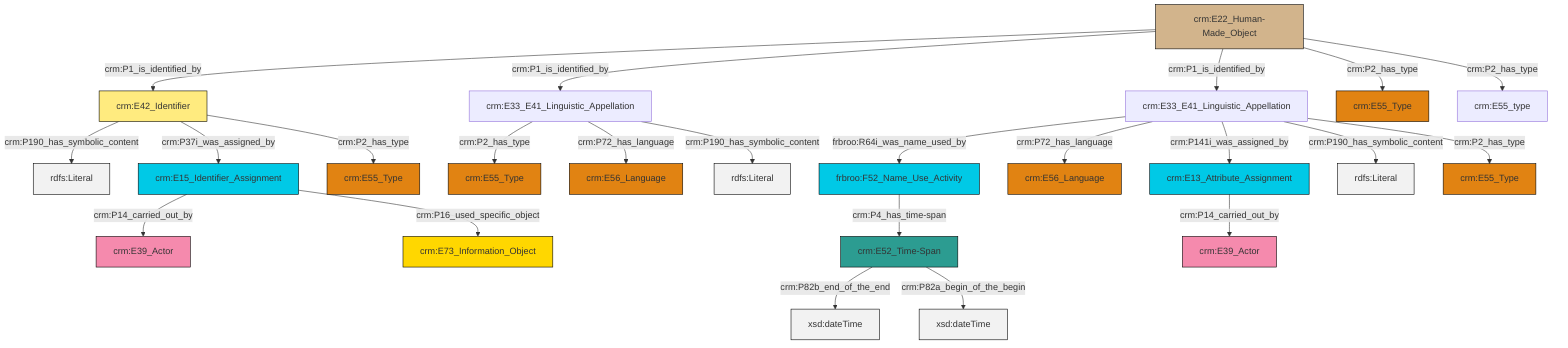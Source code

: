 graph TD
classDef Literal fill:#f2f2f2,stroke:#000000;
classDef CRM_Entity fill:#FFFFFF,stroke:#000000;
classDef Temporal_Entity fill:#00C9E6, stroke:#000000;
classDef Type fill:#E18312, stroke:#000000;
classDef Time-Span fill:#2C9C91, stroke:#000000;
classDef Appellation fill:#FFEB7F, stroke:#000000;
classDef Place fill:#008836, stroke:#000000;
classDef Persistent_Item fill:#B266B2, stroke:#000000;
classDef Conceptual_Object fill:#FFD700, stroke:#000000;
classDef Physical_Thing fill:#D2B48C, stroke:#000000;
classDef Actor fill:#f58aad, stroke:#000000;
classDef PC_Classes fill:#4ce600, stroke:#000000;
classDef Multi fill:#cccccc,stroke:#000000;

6["crm:E33_E41_Linguistic_Appellation"]:::Default -->|frbroo:R64i_was_name_used_by| 7["frbroo:F52_Name_Use_Activity"]:::Temporal_Entity
6["crm:E33_E41_Linguistic_Appellation"]:::Default -->|crm:P72_has_language| 10["crm:E56_Language"]:::Type
11["crm:E15_Identifier_Assignment"]:::Temporal_Entity -->|crm:P14_carried_out_by| 0["crm:E39_Actor"]:::Actor
15["crm:E33_E41_Linguistic_Appellation"]:::Default -->|crm:P2_has_type| 16["crm:E55_Type"]:::Type
15["crm:E33_E41_Linguistic_Appellation"]:::Default -->|crm:P72_has_language| 8["crm:E56_Language"]:::Type
19["crm:E42_Identifier"]:::Appellation -->|crm:P190_has_symbolic_content| 20[rdfs:Literal]:::Literal
19["crm:E42_Identifier"]:::Appellation -->|crm:P37i_was_assigned_by| 11["crm:E15_Identifier_Assignment"]:::Temporal_Entity
2["crm:E22_Human-Made_Object"]:::Physical_Thing -->|crm:P1_is_identified_by| 19["crm:E42_Identifier"]:::Appellation
2["crm:E22_Human-Made_Object"]:::Physical_Thing -->|crm:P1_is_identified_by| 15["crm:E33_E41_Linguistic_Appellation"]:::Default
6["crm:E33_E41_Linguistic_Appellation"]:::Default -->|crm:P141i_was_assigned_by| 22["crm:E13_Attribute_Assignment"]:::Temporal_Entity
2["crm:E22_Human-Made_Object"]:::Physical_Thing -->|crm:P1_is_identified_by| 6["crm:E33_E41_Linguistic_Appellation"]:::Default
19["crm:E42_Identifier"]:::Appellation -->|crm:P2_has_type| 4["crm:E55_Type"]:::Type
2["crm:E22_Human-Made_Object"]:::Physical_Thing -->|crm:P2_has_type| 26["crm:E55_Type"]:::Type
11["crm:E15_Identifier_Assignment"]:::Temporal_Entity -->|crm:P16_used_specific_object| 23["crm:E73_Information_Object"]:::Conceptual_Object
6["crm:E33_E41_Linguistic_Appellation"]:::Default -->|crm:P190_has_symbolic_content| 34[rdfs:Literal]:::Literal
31["crm:E52_Time-Span"]:::Time-Span -->|crm:P82b_end_of_the_end| 35[xsd:dateTime]:::Literal
2["crm:E22_Human-Made_Object"]:::Physical_Thing -->|crm:P2_has_type| 17["crm:E55_type"]:::Default
7["frbroo:F52_Name_Use_Activity"]:::Temporal_Entity -->|crm:P4_has_time-span| 31["crm:E52_Time-Span"]:::Time-Span
15["crm:E33_E41_Linguistic_Appellation"]:::Default -->|crm:P190_has_symbolic_content| 39[rdfs:Literal]:::Literal
6["crm:E33_E41_Linguistic_Appellation"]:::Default -->|crm:P2_has_type| 13["crm:E55_Type"]:::Type
22["crm:E13_Attribute_Assignment"]:::Temporal_Entity -->|crm:P14_carried_out_by| 27["crm:E39_Actor"]:::Actor
31["crm:E52_Time-Span"]:::Time-Span -->|crm:P82a_begin_of_the_begin| 41[xsd:dateTime]:::Literal